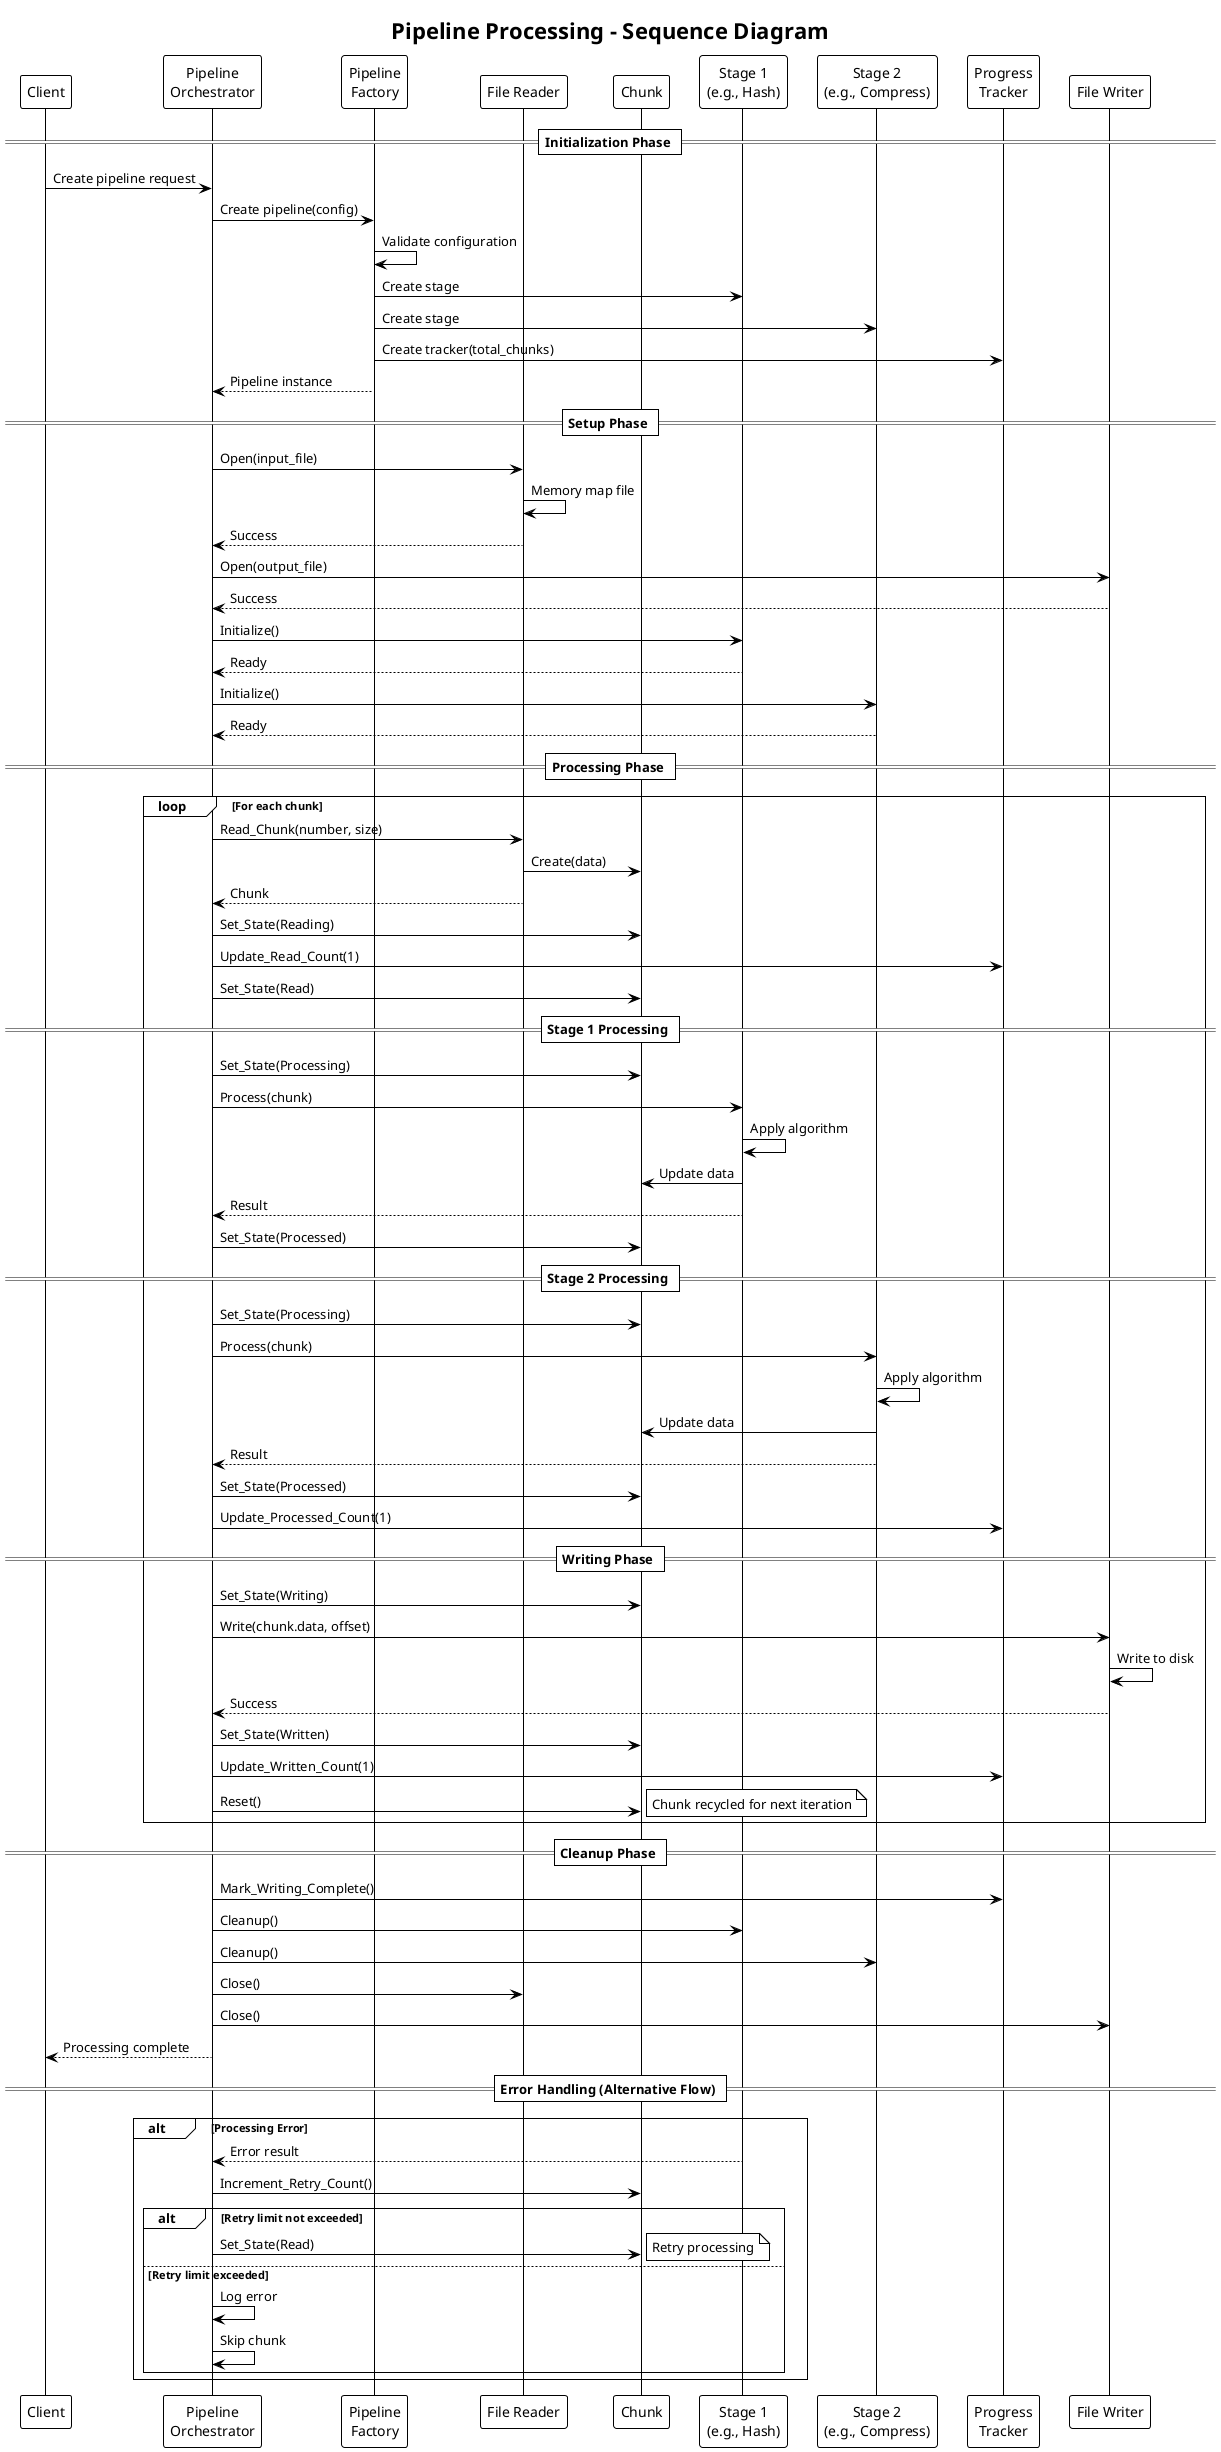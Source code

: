 @startuml pipelib_pipeline_sequence
!theme plain
title Pipeline Processing - Sequence Diagram

participant "Client" as Client
participant "Pipeline\nOrchestrator" as Orchestrator
participant "Pipeline\nFactory" as Factory
participant "File Reader" as Reader
participant "Chunk" as Chunk
participant "Stage 1\n(e.g., Hash)" as Stage1
participant "Stage 2\n(e.g., Compress)" as Stage2
participant "Progress\nTracker" as Progress
participant "File Writer" as Writer

== Initialization Phase ==
Client -> Orchestrator : Create pipeline request
Orchestrator -> Factory : Create pipeline(config)
Factory -> Factory : Validate configuration
Factory -> Stage1 : Create stage
Factory -> Stage2 : Create stage
Factory -> Progress : Create tracker(total_chunks)
Factory --> Orchestrator : Pipeline instance

== Setup Phase ==
Orchestrator -> Reader : Open(input_file)
Reader -> Reader : Memory map file
Reader --> Orchestrator : Success

Orchestrator -> Writer : Open(output_file)
Writer --> Orchestrator : Success

Orchestrator -> Stage1 : Initialize()
Stage1 --> Orchestrator : Ready

Orchestrator -> Stage2 : Initialize()
Stage2 --> Orchestrator : Ready

== Processing Phase ==
loop For each chunk
    Orchestrator -> Reader : Read_Chunk(number, size)
    Reader -> Chunk : Create(data)
    Reader --> Orchestrator : Chunk

    Orchestrator -> Chunk : Set_State(Reading)
    Orchestrator -> Progress : Update_Read_Count(1)
    Orchestrator -> Chunk : Set_State(Read)

    == Stage 1 Processing ==
    Orchestrator -> Chunk : Set_State(Processing)
    Orchestrator -> Stage1 : Process(chunk)
    Stage1 -> Stage1 : Apply algorithm
    Stage1 -> Chunk : Update data
    Stage1 --> Orchestrator : Result
    Orchestrator -> Chunk : Set_State(Processed)

    == Stage 2 Processing ==
    Orchestrator -> Chunk : Set_State(Processing)
    Orchestrator -> Stage2 : Process(chunk)
    Stage2 -> Stage2 : Apply algorithm
    Stage2 -> Chunk : Update data
    Stage2 --> Orchestrator : Result
    Orchestrator -> Chunk : Set_State(Processed)
    Orchestrator -> Progress : Update_Processed_Count(1)

    == Writing Phase ==
    Orchestrator -> Chunk : Set_State(Writing)
    Orchestrator -> Writer : Write(chunk.data, offset)
    Writer -> Writer : Write to disk
    Writer --> Orchestrator : Success
    Orchestrator -> Chunk : Set_State(Written)
    Orchestrator -> Progress : Update_Written_Count(1)

    Orchestrator -> Chunk : Reset()
    note right : Chunk recycled for next iteration
end

== Cleanup Phase ==
Orchestrator -> Progress : Mark_Writing_Complete()
Orchestrator -> Stage1 : Cleanup()
Orchestrator -> Stage2 : Cleanup()
Orchestrator -> Reader : Close()
Orchestrator -> Writer : Close()
Orchestrator --> Client : Processing complete

== Error Handling (Alternative Flow) ==
alt Processing Error
    Stage1 --> Orchestrator : Error result
    Orchestrator -> Chunk : Increment_Retry_Count()
    alt Retry limit not exceeded
        Orchestrator -> Chunk : Set_State(Read)
        note right : Retry processing
    else Retry limit exceeded
        Orchestrator -> Orchestrator : Log error
        Orchestrator -> Orchestrator : Skip chunk
    end
end

@enduml
